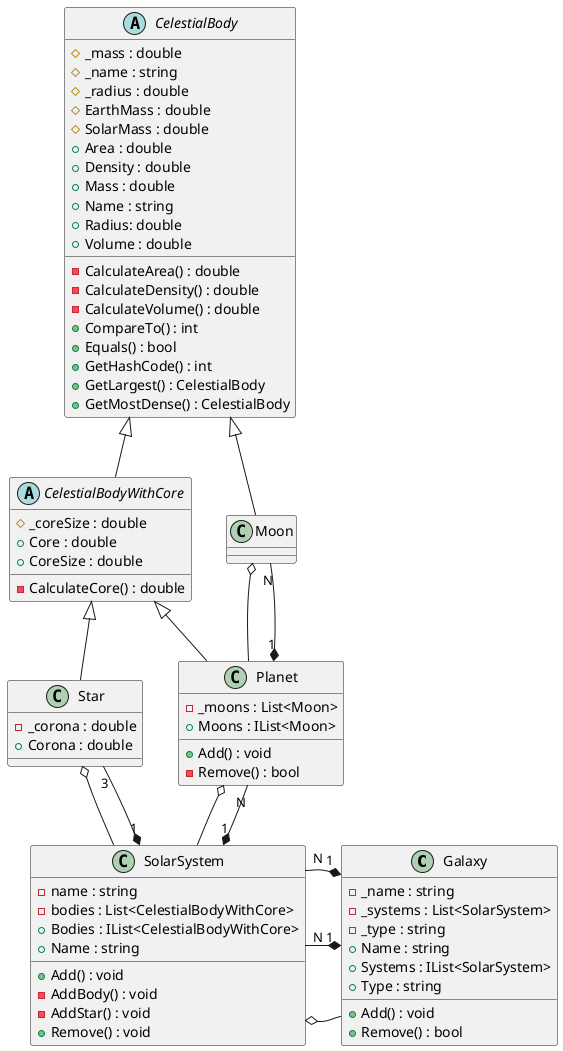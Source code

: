 @startuml
together {
class Galaxy {
-_name : string
-_systems : List<SolarSystem>
-_type : string
+Name : string
+Systems : IList<SolarSystem>
+Type : string
+Add() : void
+Remove() : bool
}

class SolarSystem {
-name : string
-bodies : List<CelestialBodyWithCore>
+Bodies : IList<CelestialBodyWithCore>
+Name : string
+Add() : void
-AddBody() : void
-AddStar() : void
+Remove() : void
}
}

abstract class CelestialBody {
#_mass : double
#_name : string
#_radius : double
#EarthMass : double
#SolarMass : double
+Area : double
+Density : double
+Mass : double
+Name : string
+Radius: double
+Volume : double
-CalculateArea() : double
-CalculateDensity() : double
-CalculateVolume() : double
+CompareTo() : int
+Equals() : bool
+GetHashCode() : int
+GetLargest() : CelestialBody
+GetMostDense() : CelestialBody
}

abstract class CelestialBodyWithCore extends CelestialBody {
#_coreSize : double
+Core : double
+CoreSize : double
-CalculateCore() : double
}

together {
class Star extends CelestialBodyWithCore {
-_corona : double
+Corona : double
}

class Planet extends CelestialBodyWithCore {
-_moons : List<Moon>
+Moons : IList<Moon>
+Add() : void
-Remove() : bool
}

class Moon extends CelestialBody {
}
}

Planet "1" *-- "N" Moon
Moon o-- Planet
Planet o-- SolarSystem
Star o-- SolarSystem
Galaxy "1" *-- "N" SolarSystem
SolarSystem o-- Galaxy
SolarSystem "1" *-up- "N" Planet
SolarSystem "1" *-up- "3" Star
Galaxy "1" *-left- "N" SolarSystem
@enduml